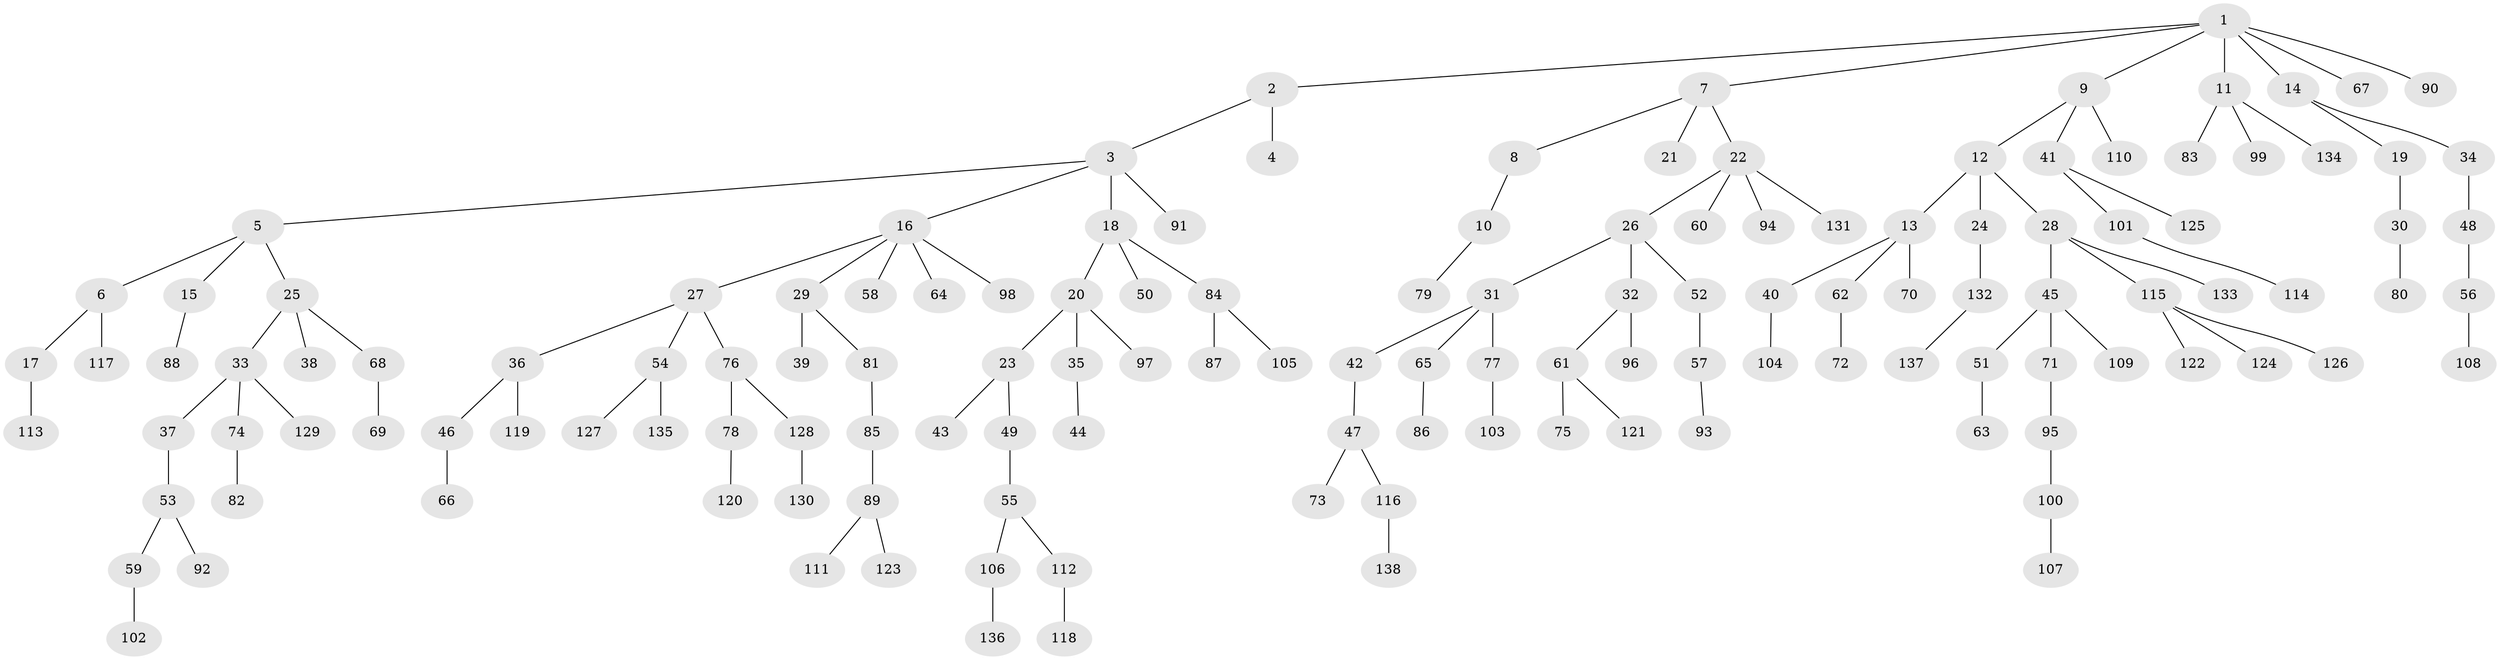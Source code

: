 // coarse degree distribution, {9: 0.011235955056179775, 6: 0.033707865168539325, 1: 0.550561797752809, 5: 0.033707865168539325, 4: 0.056179775280898875, 2: 0.21348314606741572, 3: 0.10112359550561797}
// Generated by graph-tools (version 1.1) at 2025/52/02/27/25 19:52:12]
// undirected, 138 vertices, 137 edges
graph export_dot {
graph [start="1"]
  node [color=gray90,style=filled];
  1;
  2;
  3;
  4;
  5;
  6;
  7;
  8;
  9;
  10;
  11;
  12;
  13;
  14;
  15;
  16;
  17;
  18;
  19;
  20;
  21;
  22;
  23;
  24;
  25;
  26;
  27;
  28;
  29;
  30;
  31;
  32;
  33;
  34;
  35;
  36;
  37;
  38;
  39;
  40;
  41;
  42;
  43;
  44;
  45;
  46;
  47;
  48;
  49;
  50;
  51;
  52;
  53;
  54;
  55;
  56;
  57;
  58;
  59;
  60;
  61;
  62;
  63;
  64;
  65;
  66;
  67;
  68;
  69;
  70;
  71;
  72;
  73;
  74;
  75;
  76;
  77;
  78;
  79;
  80;
  81;
  82;
  83;
  84;
  85;
  86;
  87;
  88;
  89;
  90;
  91;
  92;
  93;
  94;
  95;
  96;
  97;
  98;
  99;
  100;
  101;
  102;
  103;
  104;
  105;
  106;
  107;
  108;
  109;
  110;
  111;
  112;
  113;
  114;
  115;
  116;
  117;
  118;
  119;
  120;
  121;
  122;
  123;
  124;
  125;
  126;
  127;
  128;
  129;
  130;
  131;
  132;
  133;
  134;
  135;
  136;
  137;
  138;
  1 -- 2;
  1 -- 7;
  1 -- 9;
  1 -- 11;
  1 -- 14;
  1 -- 67;
  1 -- 90;
  2 -- 3;
  2 -- 4;
  3 -- 5;
  3 -- 16;
  3 -- 18;
  3 -- 91;
  5 -- 6;
  5 -- 15;
  5 -- 25;
  6 -- 17;
  6 -- 117;
  7 -- 8;
  7 -- 21;
  7 -- 22;
  8 -- 10;
  9 -- 12;
  9 -- 41;
  9 -- 110;
  10 -- 79;
  11 -- 83;
  11 -- 99;
  11 -- 134;
  12 -- 13;
  12 -- 24;
  12 -- 28;
  13 -- 40;
  13 -- 62;
  13 -- 70;
  14 -- 19;
  14 -- 34;
  15 -- 88;
  16 -- 27;
  16 -- 29;
  16 -- 58;
  16 -- 64;
  16 -- 98;
  17 -- 113;
  18 -- 20;
  18 -- 50;
  18 -- 84;
  19 -- 30;
  20 -- 23;
  20 -- 35;
  20 -- 97;
  22 -- 26;
  22 -- 60;
  22 -- 94;
  22 -- 131;
  23 -- 43;
  23 -- 49;
  24 -- 132;
  25 -- 33;
  25 -- 38;
  25 -- 68;
  26 -- 31;
  26 -- 32;
  26 -- 52;
  27 -- 36;
  27 -- 54;
  27 -- 76;
  28 -- 45;
  28 -- 115;
  28 -- 133;
  29 -- 39;
  29 -- 81;
  30 -- 80;
  31 -- 42;
  31 -- 65;
  31 -- 77;
  32 -- 61;
  32 -- 96;
  33 -- 37;
  33 -- 74;
  33 -- 129;
  34 -- 48;
  35 -- 44;
  36 -- 46;
  36 -- 119;
  37 -- 53;
  40 -- 104;
  41 -- 101;
  41 -- 125;
  42 -- 47;
  45 -- 51;
  45 -- 71;
  45 -- 109;
  46 -- 66;
  47 -- 73;
  47 -- 116;
  48 -- 56;
  49 -- 55;
  51 -- 63;
  52 -- 57;
  53 -- 59;
  53 -- 92;
  54 -- 127;
  54 -- 135;
  55 -- 106;
  55 -- 112;
  56 -- 108;
  57 -- 93;
  59 -- 102;
  61 -- 75;
  61 -- 121;
  62 -- 72;
  65 -- 86;
  68 -- 69;
  71 -- 95;
  74 -- 82;
  76 -- 78;
  76 -- 128;
  77 -- 103;
  78 -- 120;
  81 -- 85;
  84 -- 87;
  84 -- 105;
  85 -- 89;
  89 -- 111;
  89 -- 123;
  95 -- 100;
  100 -- 107;
  101 -- 114;
  106 -- 136;
  112 -- 118;
  115 -- 122;
  115 -- 124;
  115 -- 126;
  116 -- 138;
  128 -- 130;
  132 -- 137;
}
